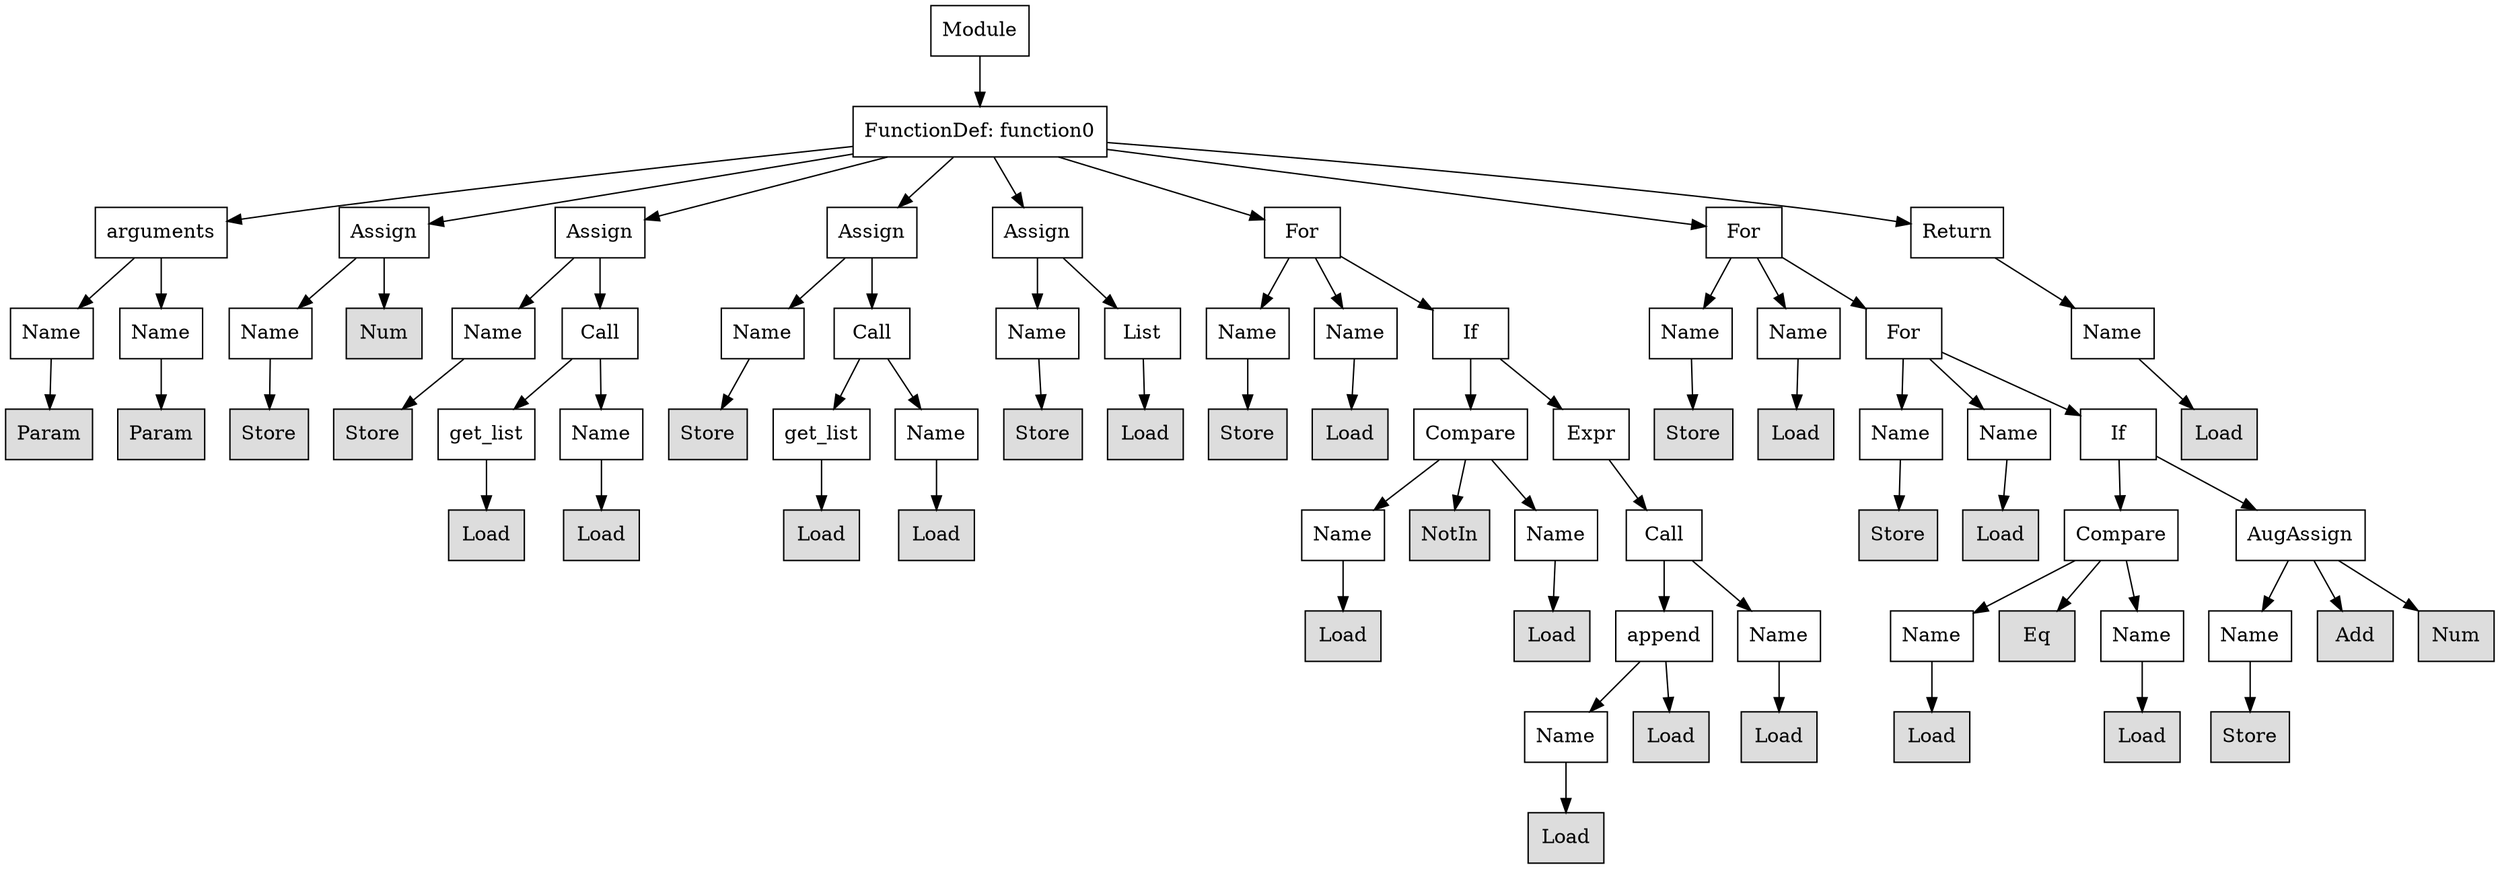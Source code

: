 digraph G {
n0 [shape=rect, label="Module"];
n1 [shape=rect, label="FunctionDef: function0"];
n2 [shape=rect, label="arguments"];
n3 [shape=rect, label="Assign"];
n4 [shape=rect, label="Assign"];
n5 [shape=rect, label="Assign"];
n6 [shape=rect, label="Assign"];
n7 [shape=rect, label="For"];
n8 [shape=rect, label="For"];
n9 [shape=rect, label="Return"];
n10 [shape=rect, label="Name"];
n11 [shape=rect, label="Name"];
n12 [shape=rect, label="Name"];
n13 [shape=rect, label="Num" style="filled" fillcolor="#dddddd"];
n14 [shape=rect, label="Name"];
n15 [shape=rect, label="Call"];
n16 [shape=rect, label="Name"];
n17 [shape=rect, label="Call"];
n18 [shape=rect, label="Name"];
n19 [shape=rect, label="List"];
n20 [shape=rect, label="Name"];
n21 [shape=rect, label="Name"];
n22 [shape=rect, label="If"];
n23 [shape=rect, label="Name"];
n24 [shape=rect, label="Name"];
n25 [shape=rect, label="For"];
n26 [shape=rect, label="Name"];
n27 [shape=rect, label="Param" style="filled" fillcolor="#dddddd"];
n28 [shape=rect, label="Param" style="filled" fillcolor="#dddddd"];
n29 [shape=rect, label="Store" style="filled" fillcolor="#dddddd"];
n30 [shape=rect, label="Store" style="filled" fillcolor="#dddddd"];
n31 [shape=rect, label="get_list"];
n32 [shape=rect, label="Name"];
n33 [shape=rect, label="Store" style="filled" fillcolor="#dddddd"];
n34 [shape=rect, label="get_list"];
n35 [shape=rect, label="Name"];
n36 [shape=rect, label="Store" style="filled" fillcolor="#dddddd"];
n37 [shape=rect, label="Load" style="filled" fillcolor="#dddddd"];
n38 [shape=rect, label="Store" style="filled" fillcolor="#dddddd"];
n39 [shape=rect, label="Load" style="filled" fillcolor="#dddddd"];
n40 [shape=rect, label="Compare"];
n41 [shape=rect, label="Expr"];
n42 [shape=rect, label="Store" style="filled" fillcolor="#dddddd"];
n43 [shape=rect, label="Load" style="filled" fillcolor="#dddddd"];
n44 [shape=rect, label="Name"];
n45 [shape=rect, label="Name"];
n46 [shape=rect, label="If"];
n47 [shape=rect, label="Load" style="filled" fillcolor="#dddddd"];
n48 [shape=rect, label="Load" style="filled" fillcolor="#dddddd"];
n49 [shape=rect, label="Load" style="filled" fillcolor="#dddddd"];
n50 [shape=rect, label="Load" style="filled" fillcolor="#dddddd"];
n51 [shape=rect, label="Load" style="filled" fillcolor="#dddddd"];
n52 [shape=rect, label="Name"];
n53 [shape=rect, label="NotIn" style="filled" fillcolor="#dddddd"];
n54 [shape=rect, label="Name"];
n55 [shape=rect, label="Call"];
n56 [shape=rect, label="Store" style="filled" fillcolor="#dddddd"];
n57 [shape=rect, label="Load" style="filled" fillcolor="#dddddd"];
n58 [shape=rect, label="Compare"];
n59 [shape=rect, label="AugAssign"];
n60 [shape=rect, label="Load" style="filled" fillcolor="#dddddd"];
n61 [shape=rect, label="Load" style="filled" fillcolor="#dddddd"];
n62 [shape=rect, label="append"];
n63 [shape=rect, label="Name"];
n64 [shape=rect, label="Name"];
n65 [shape=rect, label="Eq" style="filled" fillcolor="#dddddd"];
n66 [shape=rect, label="Name"];
n67 [shape=rect, label="Name"];
n68 [shape=rect, label="Add" style="filled" fillcolor="#dddddd"];
n69 [shape=rect, label="Num" style="filled" fillcolor="#dddddd"];
n70 [shape=rect, label="Name"];
n71 [shape=rect, label="Load" style="filled" fillcolor="#dddddd"];
n72 [shape=rect, label="Load" style="filled" fillcolor="#dddddd"];
n73 [shape=rect, label="Load" style="filled" fillcolor="#dddddd"];
n74 [shape=rect, label="Load" style="filled" fillcolor="#dddddd"];
n75 [shape=rect, label="Store" style="filled" fillcolor="#dddddd"];
n76 [shape=rect, label="Load" style="filled" fillcolor="#dddddd"];
n0 -> n1;
n1 -> n2;
n1 -> n3;
n1 -> n4;
n1 -> n5;
n1 -> n6;
n1 -> n7;
n1 -> n8;
n1 -> n9;
n2 -> n10;
n2 -> n11;
n3 -> n12;
n3 -> n13;
n4 -> n14;
n4 -> n15;
n5 -> n16;
n5 -> n17;
n6 -> n18;
n6 -> n19;
n7 -> n20;
n7 -> n21;
n7 -> n22;
n8 -> n23;
n8 -> n24;
n8 -> n25;
n9 -> n26;
n10 -> n27;
n11 -> n28;
n12 -> n29;
n14 -> n30;
n15 -> n31;
n15 -> n32;
n16 -> n33;
n17 -> n34;
n17 -> n35;
n18 -> n36;
n19 -> n37;
n20 -> n38;
n21 -> n39;
n22 -> n40;
n22 -> n41;
n23 -> n42;
n24 -> n43;
n25 -> n44;
n25 -> n45;
n25 -> n46;
n26 -> n47;
n31 -> n48;
n32 -> n49;
n34 -> n50;
n35 -> n51;
n40 -> n52;
n40 -> n53;
n40 -> n54;
n41 -> n55;
n44 -> n56;
n45 -> n57;
n46 -> n58;
n46 -> n59;
n52 -> n60;
n54 -> n61;
n55 -> n62;
n55 -> n63;
n58 -> n64;
n58 -> n65;
n58 -> n66;
n59 -> n67;
n59 -> n68;
n59 -> n69;
n62 -> n70;
n62 -> n71;
n63 -> n72;
n64 -> n73;
n66 -> n74;
n67 -> n75;
n70 -> n76;
}
